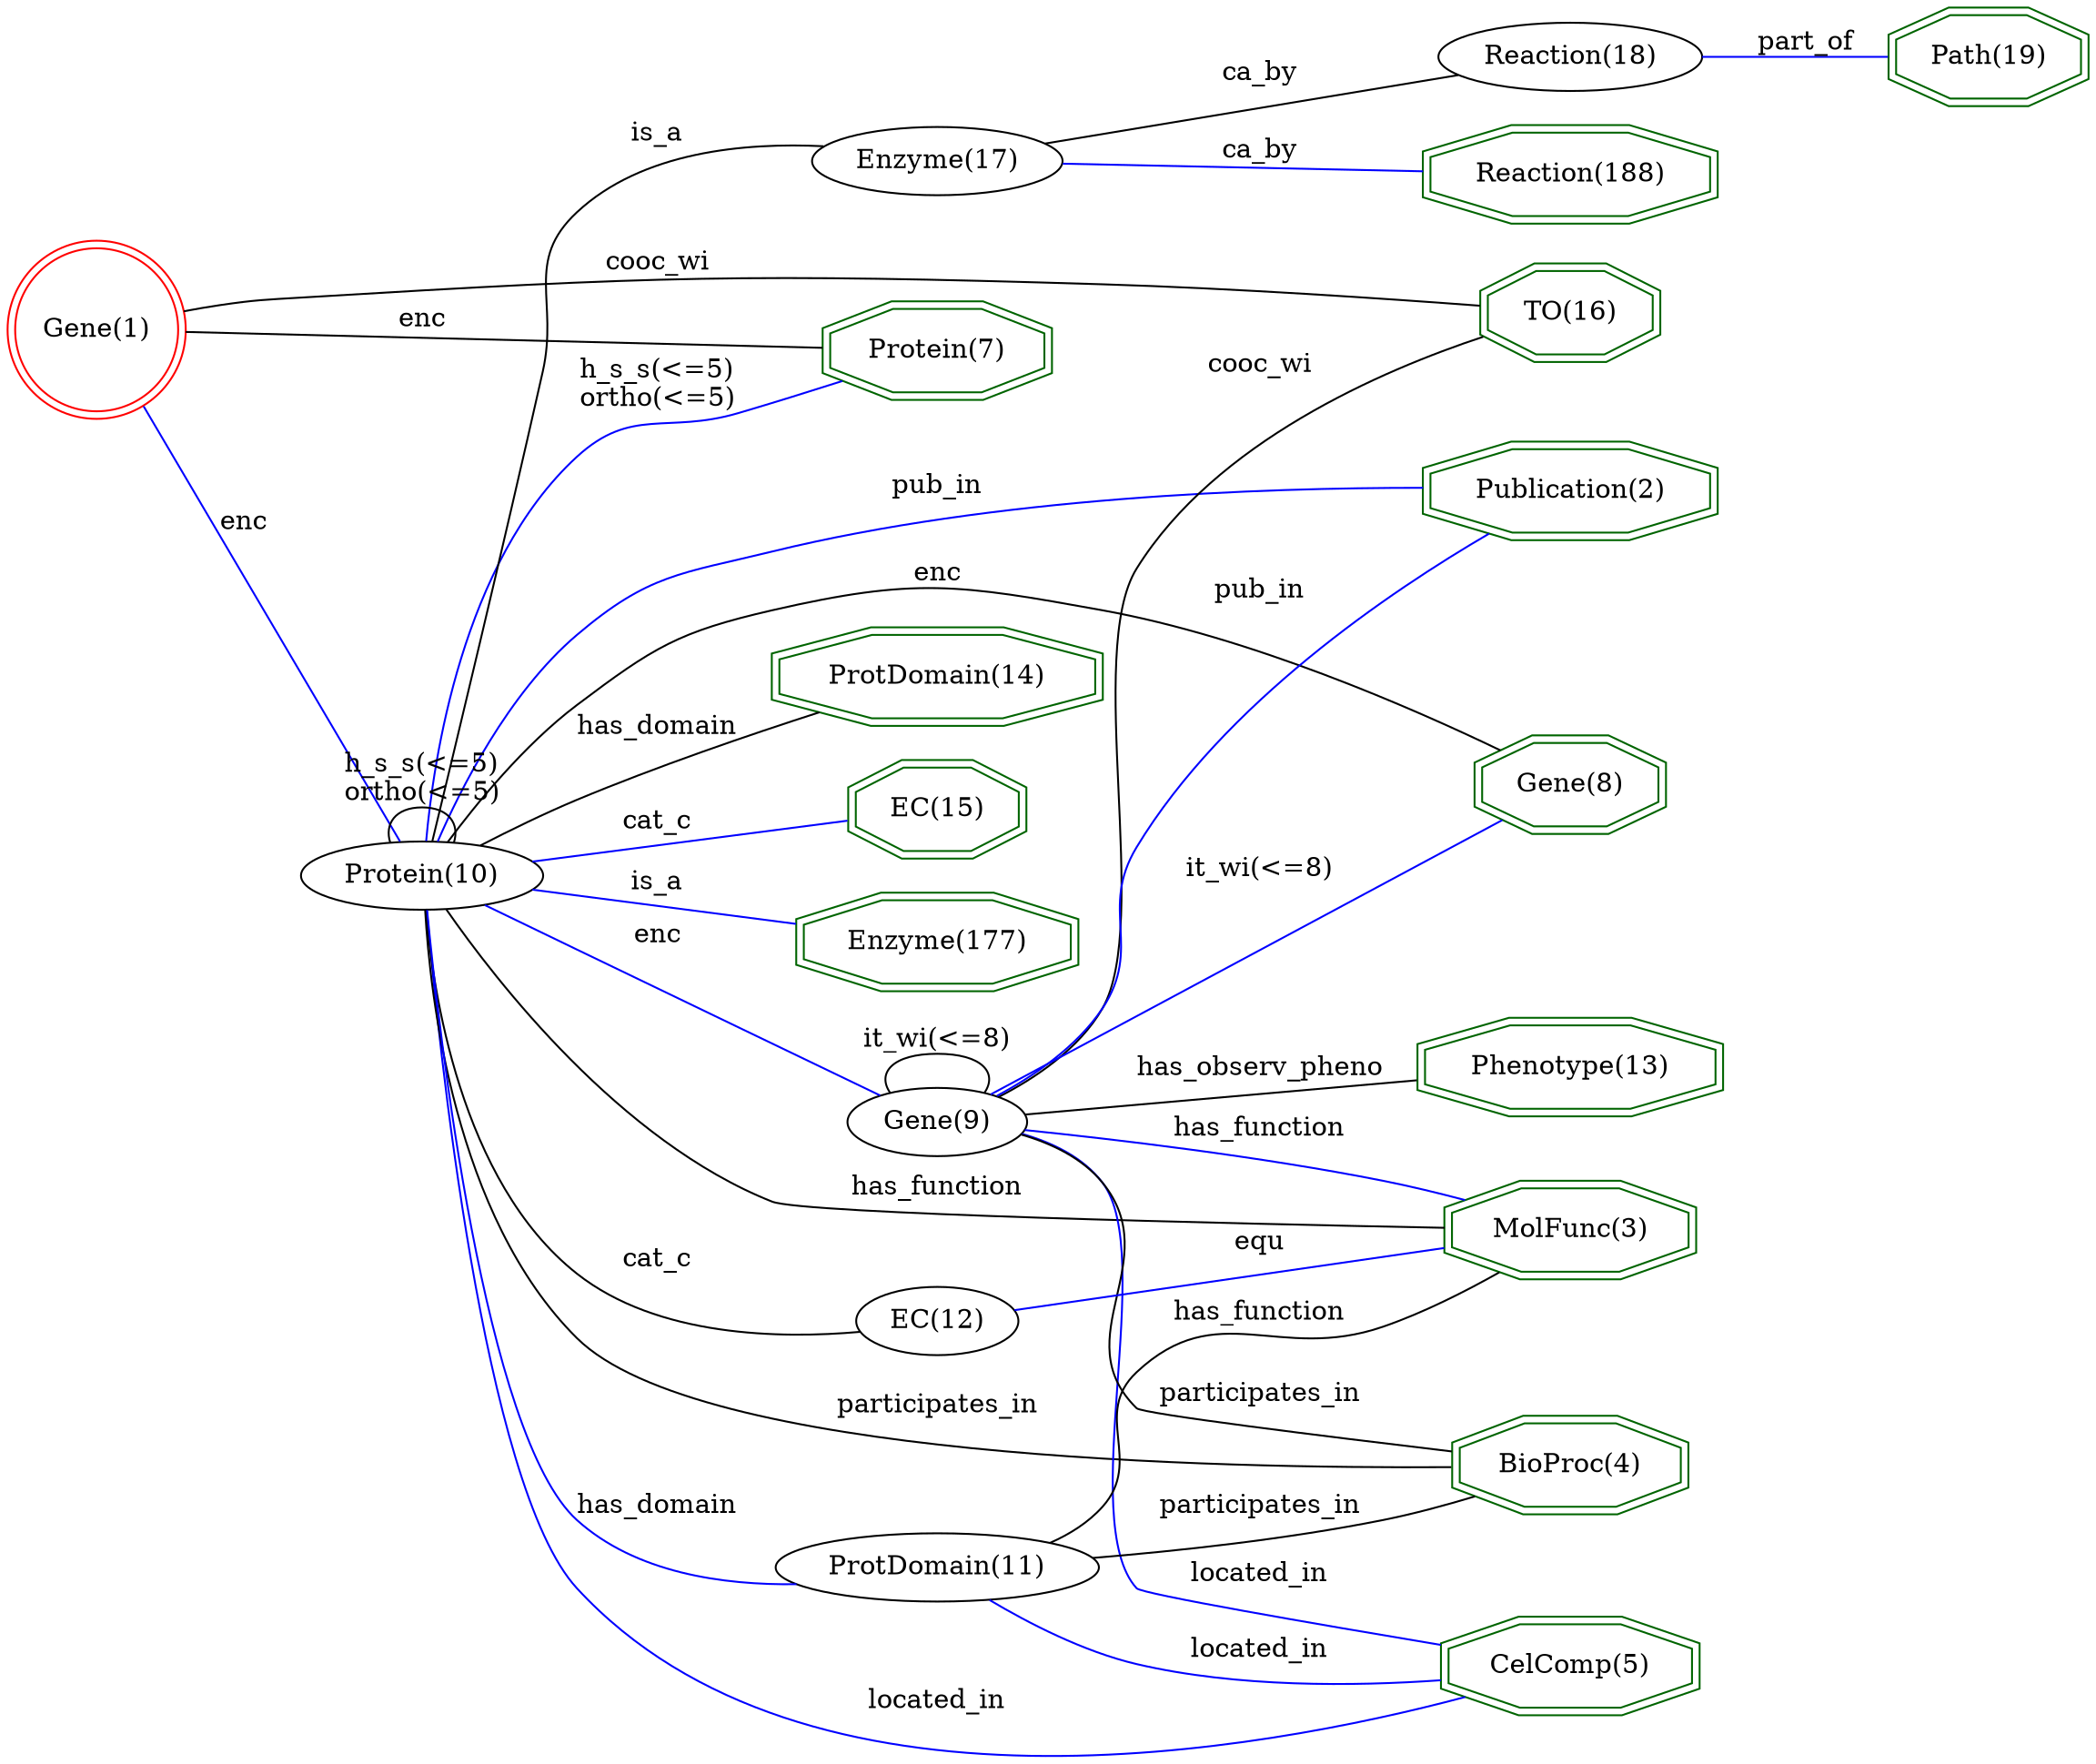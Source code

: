 digraph {
	graph [_draw_="c 9 -#fffffe00 C 7 -#ffffff P 4 0 0 0 852.34 956.4 852.34 956.4 0 ",
		bb="0,0,956.4,852.34",
		dpi=96,
		rankdir=LR,
		xdotversion=1.7
	];
	node [label="\N"];
	"TO(16)"	[_draw_="c 7 -#006400 p 8 752.33 700.88 752.33 715.8 729.21 726.34 696.53 726.34 673.41 715.8 673.41 700.88 696.53 690.34 729.21 690.34 c \
7 -#006400 p 8 756.33 698.31 756.33 718.37 730.08 730.34 695.66 730.34 669.41 718.37 669.41 698.31 695.66 686.34 730.08 686.34 ",
		_ldraw_="F 14 11 -Times-Roman c 7 -#000000 T 712.87 704.14 0 41.74 6 -TO(16) ",
		color=darkgreen,
		height=0.61111,
		pos="712.87,708.34",
		shape=doubleoctagon,
		width=1.2077];
	"MolFunc(3)"	[_draw_="c 7 -#006400 p 8 770.26 251.88 770.26 266.8 736.64 277.34 689.1 277.34 655.48 266.8 655.48 251.88 689.1 241.34 736.64 241.34 c 7 \
-#006400 p 8 774.27 248.95 774.27 269.73 737.26 281.34 688.48 281.34 651.47 269.73 651.47 248.95 688.48 237.34 737.26 237.34 ",
		_ldraw_="F 14 11 -Times-Roman c 7 -#000000 T 712.87 255.14 0 67.66 10 -MolFunc(3) ",
		color=darkgreen,
		height=0.61111,
		pos="712.87,259.34",
		shape=doubleoctagon,
		width=1.7];
	"Phenotype(13)"	[_draw_="c 7 -#006400 p 8 779.98 341.88 779.98 356.8 740.67 367.34 685.07 367.34 645.76 356.8 645.76 341.88 685.07 331.34 740.67 331.34 c \
7 -#006400 p 8 783.96 338.81 783.96 359.87 741.19 371.34 684.55 371.34 641.77 359.87 641.77 338.81 684.55 327.34 741.19 327.34 ",
		_ldraw_="F 14 11 -Times-Roman c 7 -#000000 T 712.87 345.14 0 82.43 13 -Phenotype(13) ",
		color=darkgreen,
		height=0.61111,
		pos="712.87,349.34",
		shape=doubleoctagon,
		width=1.9805];
	"Gene(8)"	[_draw_="c 7 -#006400 p 8 754.98 486.88 754.98 501.8 730.31 512.34 695.43 512.34 670.76 501.8 670.76 486.88 695.43 476.34 730.31 476.34 c \
7 -#006400 p 8 758.96 484.24 758.96 504.44 731.12 516.34 694.61 516.34 666.78 504.44 666.78 484.24 694.61 472.34 731.12 472.34 ",
		_ldraw_="F 14 11 -Times-Roman c 7 -#000000 T 712.87 490.14 0 45.86 7 -Gene(8) ",
		color=darkgreen,
		height=0.61111,
		pos="712.87,494.34",
		shape=doubleoctagon,
		width=1.286];
	"CelComp(5)"	[_draw_="c 7 -#006400 p 8 771.47 32.88 771.47 47.8 737.14 58.34 688.59 58.34 654.27 47.8 654.27 32.88 688.59 22.34 737.14 22.34 c 7 -#006400 \
p 8 775.46 29.93 775.46 50.76 737.74 62.34 688 62.34 650.28 50.76 650.28 29.93 688 18.34 737.74 18.34 ",
		_ldraw_="F 14 11 -Times-Roman c 7 -#000000 T 712.87 36.14 0 69.99 10 -CelComp(5) ",
		color=darkgreen,
		height=0.61111,
		pos="712.87,40.341",
		shape=doubleoctagon,
		width=1.7443];
	"BioProc(4)"	[_draw_="c 7 -#006400 p 8 766.32 135.88 766.32 150.8 735.01 161.34 690.73 161.34 659.42 150.8 659.42 135.88 690.73 125.34 735.01 125.34 c \
7 -#006400 p 8 770.32 133.01 770.32 153.67 735.67 165.34 690.07 165.34 655.42 153.67 655.42 133.01 690.07 121.34 735.67 121.34 ",
		_ldraw_="F 14 11 -Times-Roman c 7 -#000000 T 712.87 139.14 0 62.21 10 -BioProc(4) ",
		color=darkgreen,
		height=0.61111,
		pos="712.87,143.34",
		shape=doubleoctagon,
		width=1.5966];
	"Publication(2)"	[_draw_="c 7 -#006400 p 8 778.77 626.88 778.77 641.8 740.16 652.34 685.57 652.34 646.97 641.8 646.97 626.88 685.57 616.34 740.16 616.34 c \
7 -#006400 p 8 782.78 623.83 782.78 644.85 740.7 656.34 685.04 656.34 642.96 644.85 642.96 623.83 685.04 612.34 740.7 612.34 ",
		_ldraw_="F 14 11 -Times-Roman c 7 -#000000 T 712.87 630.14 0 80.1 14 -Publication(2) ",
		color=darkgreen,
		height=0.61111,
		pos="712.87,634.34",
		shape=doubleoctagon,
		width=1.9362];
	"Reaction(188)"	[_draw_="c 7 -#006400 p 8 778.75 822.88 778.75 837.8 740.16 848.34 685.58 848.34 646.99 837.8 646.99 822.88 685.58 812.34 740.16 812.34 c \
7 -#006400 p 8 782.76 819.83 782.76 840.85 740.7 852.34 685.04 852.34 642.98 840.85 642.98 819.83 685.04 808.34 740.7 808.34 ",
		_ldraw_="F 14 11 -Times-Roman c 7 -#000000 T 712.87 826.14 0 80.08 13 -Reaction(188) ",
		color=darkgreen,
		height=0.61111,
		pos="712.87,830.34",
		shape=doubleoctagon,
		width=1.9359];
	"Path(19)"	[_draw_="c 7 -#006400 p 8 952.32 764.88 952.32 779.8 926.65 790.34 890.35 790.34 864.68 779.8 864.68 764.88 890.35 754.34 926.65 754.34 c \
7 -#006400 p 8 956.31 762.2 956.31 782.48 927.44 794.34 889.56 794.34 860.69 782.48 860.69 762.2 889.56 750.34 927.44 750.34 ",
		_ldraw_="F 14 11 -Times-Roman c 7 -#000000 T 908.5 768.14 0 48.21 8 -Path(19) ",
		color=darkgreen,
		height=0.61111,
		pos="908.5,772.34",
		shape=doubleoctagon,
		width=1.3307];
	"Protein(7)"	[_draw_="c 7 -#006400 p 8 473.21 688.88 473.21 703.8 444.2 714.34 403.18 714.34 374.17 703.8 374.17 688.88 403.18 678.34 444.2 678.34 c 7 \
-#006400 p 8 477.19 686.08 477.19 706.6 444.9 718.34 402.48 718.34 370.19 706.6 370.19 686.08 402.48 674.34 444.9 674.34 ",
		_ldraw_="F 14 11 -Times-Roman c 7 -#000000 T 423.69 692.14 0 56.77 10 -Protein(7) ",
		color=darkgreen,
		height=0.61111,
		pos="423.69,696.34",
		shape=doubleoctagon,
		width=1.4931];
	"ProtDomain(14)"	[_draw_="c 7 -#006400 p 8 497.55 526.88 497.55 541.8 454.28 552.34 393.1 552.34 349.84 541.8 349.84 526.88 393.1 516.34 454.28 516.34 c 7 \
-#006400 p 8 501.55 523.74 501.55 544.94 454.76 556.34 392.62 556.34 345.83 544.94 345.83 523.74 392.62 512.34 454.76 512.34 ",
		_ldraw_="F 14 11 -Times-Roman c 7 -#000000 T 423.69 530.14 0 91.77 14 -ProtDomain(14) ",
		color=darkgreen,
		height=0.61111,
		pos="423.69,534.34",
		shape=doubleoctagon,
		width=2.1578];
	"EC(15)"	[_draw_="c 7 -#006400 p 8 462.92 464.88 462.92 479.8 439.94 490.34 407.44 490.34 384.46 479.8 384.46 464.88 407.44 454.34 439.94 454.34 c \
7 -#006400 p 8 466.93 462.32 466.93 482.36 440.82 494.34 406.56 494.34 380.45 482.36 380.45 462.32 406.56 450.34 440.82 450.34 ",
		_ldraw_="F 14 11 -Times-Roman c 7 -#000000 T 423.69 468.14 0 41.21 6 -EC(15) ",
		color=darkgreen,
		height=0.61111,
		pos="423.69,472.34",
		shape=doubleoctagon,
		width=1.1977];
	"Gene(1)"	[_draw_="c 7 -#ff0000 e 43.08 704.34 39.15 39.15 c 7 -#ff0000 e 43.08 704.34 43.15 43.15 ",
		_ldraw_="F 14 11 -Times-Roman c 7 -#000000 T 43.08 700.14 0 45.86 7 -Gene(1) ",
		color=red,
		height=1.1966,
		pos="43.077,704.34",
		shape=doublecircle,
		width=1.1966];
	"Gene(1)" -> "TO(16)"	[_draw_="c 7 -#000000 B 13 85.31 714.02 91.6 715.28 98.03 716.44 104.15 717.34 120.66 719.78 124.92 719.39 141.58 720.34 301.26 729.47 341.6 \
734.54 501.37 727.34 559.66 724.72 626.74 718.02 669.21 713.33 ",
		_ldraw_="F 14 11 -Times-Roman c 7 -#000000 T 294.18 733.14 0 47.43 7 -cooc_wi ",
		arrowhead=none,
		color=black,
		label=cooc_wi,
		lp="294.18,737.34",
		pos="85.311,714.02 91.598,715.28 98.031,716.44 104.15,717.34 120.66,719.78 124.92,719.39 141.58,720.34 301.26,729.47 341.6,734.54 501.37,\
727.34 559.66,724.72 626.74,718.02 669.21,713.33"];
	"Gene(1)" -> "Protein(7)"	[_draw_="c 7 -#000000 B 4 86.41 703.45 155.97 701.98 294.29 699.05 370.06 697.45 ",
		_ldraw_="F 14 11 -Times-Roman c 7 -#000000 T 191.97 705.14 0 19.43 3 -enc ",
		arrowhead=none,
		color=black,
		label=enc,
		lp="191.97,709.34",
		pos="86.407,703.45 155.97,701.98 294.29,699.05 370.06,697.45"];
	"Protein(10)"	[_draw_="c 7 -#000000 e 191.97 441.34 50.27 18 ",
		_ldraw_="F 14 11 -Times-Roman c 7 -#000000 T 191.97 437.14 0 63.77 11 -Protein(10) ",
		height=0.5,
		pos="191.97,441.34",
		width=1.3996];
	"Gene(1)" -> "Protein(10)"	[_draw_="c 7 -#0000ff B 4 64.97 666.94 97.12 609.36 157.51 501.24 181.14 458.94 ",
		_ldraw_="F 14 11 -Times-Roman c 7 -#000000 T 113.87 600.14 0 19.43 3 -enc ",
		arrowhead=none,
		color=blue,
		label=enc,
		lp="113.87,604.34",
		pos="64.967,666.94 97.125,609.36 157.51,501.24 181.14,458.94"];
	"Enzyme(177)"	[_draw_="c 7 -#006400 p 8 486.76 402.88 486.76 417.8 449.81 428.34 397.57 428.34 360.62 417.8 360.62 402.88 397.57 392.34 449.81 392.34 c \
7 -#006400 p 8 490.76 399.87 490.76 420.81 450.37 432.34 397.01 432.34 356.62 420.81 356.62 399.87 397.01 388.34 450.37 388.34 ",
		_ldraw_="F 14 11 -Times-Roman c 7 -#000000 T 423.69 406.14 0 76.19 11 -Enzyme(177) ",
		color=darkgreen,
		height=0.61111,
		pos="423.69,410.34",
		shape=doubleoctagon,
		width=1.8621];
	"Gene(9)"	[_draw_="c 7 -#000000 e 423.69 320.34 39.15 18 ",
		_ldraw_="F 14 11 -Times-Roman c 7 -#000000 T 423.69 316.14 0 45.86 7 -Gene(9) ",
		height=0.5,
		pos="423.69,320.34",
		width=1.0855];
	"Gene(9)" -> "TO(16)"	[_draw_="c 7 -#000000 B 10 451.08 333.21 468.53 343.22 490.17 358.85 501.37 379.34 546.3 461.54 470.41 509.48 519.37 589.34 554.28 646.28 \
627.71 680.08 673.11 696.35 ",
		_ldraw_="F 14 11 -Times-Roman c 7 -#000000 T 571.47 677.14 0 47.43 7 -cooc_wi ",
		arrowhead=none,
		color=black,
		label=cooc_wi,
		lp="571.47,681.34",
		pos="451.08,333.21 468.53,343.22 490.17,358.85 501.37,379.34 546.3,461.54 470.41,509.48 519.37,589.34 554.28,646.28 627.71,680.08 673.11,\
696.35"];
	"Gene(9)" -> "MolFunc(3)"	[_draw_="c 7 -#0000ff B 7 460.77 314.19 500.73 307.2 566.99 295.1 623.57 282.34 635.93 279.55 649.19 276.26 661.58 273.05 ",
		_ldraw_="F 14 11 -Times-Roman c 7 -#000000 T 571.47 306.14 0 72.32 12 -has_function ",
		arrowhead=none,
		color=blue,
		label=has_function,
		lp="571.47,310.34",
		pos="460.77,314.19 500.73,307.2 566.99,295.1 623.57,282.34 635.93,279.55 649.19,276.26 661.58,273.05"];
	"Gene(9)" -> "Phenotype(13)"	[_draw_="c 7 -#000000 B 4 461.94 324.1 507.32 328.68 584.93 336.52 641.65 342.25 ",
		_ldraw_="F 14 11 -Times-Roman c 7 -#000000 T 571.47 343.14 0 104.2 16 -has_observ_pheno ",
		arrowhead=none,
		color=black,
		label=has_observ_pheno,
		lp="571.47,347.34",
		pos="461.94,324.1 507.32,328.68 584.93,336.52 641.65,342.25"];
	"Gene(9)" -> "Gene(8)"	[_draw_="c 7 -#0000ff B 4 448.19 334.58 500.57 366.32 626.72 442.75 683.43 477.11 ",
		_ldraw_="F 14 11 -Times-Roman c 7 -#000000 T 571.47 441.14 0 60.89 10 -it_wi(<=8) ",
		arrowhead=none,
		color=blue,
		label="it_wi(<=8)",
		lp="571.47,445.34",
		pos="448.19,334.58 500.57,366.32 626.72,442.75 683.43,477.11"];
	"Gene(9)" -> "CelComp(5)"	[_draw_="c 7 -#0000ff B 10 461.8 315.99 476.38 312.33 491.87 305.62 501.37 293.34 530.3 255.95 488.1 116.8 519.37 81.34 523.86 76.25 597.03 \
61.67 651.84 51.35 ",
		_ldraw_="F 14 11 -Times-Roman c 7 -#000000 T 571.47 84.14 0 58.31 10 -located_in ",
		arrowhead=none,
		color=blue,
		label=located_in,
		lp="571.47,88.341",
		pos="461.8,315.99 476.38,312.33 491.87,305.62 501.37,293.34 530.3,255.95 488.1,116.8 519.37,81.341 523.86,76.248 597.03,61.665 651.84,\
51.346"];
	"Gene(9)" -> "BioProc(4)"	[_draw_="c 7 -#000000 B 10 461.81 315.59 476.22 311.86 491.57 305.2 501.37 293.34 535.72 251.77 481.35 211.58 519.37 173.34 524.21 168.48 \
600.24 157.73 655.28 150.51 ",
		_ldraw_="F 14 11 -Times-Roman c 7 -#000000 T 571.47 176.14 0 82.41 15 -participates_in ",
		arrowhead=none,
		color=black,
		label=participates_in,
		lp="571.47,180.34",
		pos="461.81,315.59 476.22,311.86 491.57,305.2 501.37,293.34 535.72,251.77 481.35,211.58 519.37,173.34 524.21,168.48 600.24,157.73 655.28,\
150.51"];
	"Gene(9)" -> "Publication(2)"	[_draw_="c 7 -#0000ff B 10 450.18 333.75 467.21 344.01 488.73 359.71 501.37 379.34 520.41 408.89 501.69 425.97 519.37 456.34 559.78 525.78 \
635.97 584.08 679.4 613.59 ",
		_ldraw_="F 14 11 -Times-Roman c 7 -#000000 T 571.47 574.14 0 38.89 6 -pub_in ",
		arrowhead=none,
		color=blue,
		label=pub_in,
		lp="571.47,578.34",
		pos="450.18,333.75 467.21,344.01 488.73,359.71 501.37,379.34 520.41,408.89 501.69,425.97 519.37,456.34 559.78,525.78 635.97,584.08 679.4,\
613.59"];
	"Gene(9)" -> "Gene(9)"	[_draw_="c 7 -#000000 B 7 402.03 335.51 395.47 346 402.69 356.34 423.69 356.34 444.69 356.34 451.91 346 445.35 335.51 ",
		_ldraw_="F 14 11 -Times-Roman c 7 -#000000 T 423.69 359.14 0 60.89 10 -it_wi(<=8) ",
		arrowhead=none,
		color=black,
		label="it_wi(<=8)",
		lp="423.69,363.34",
		pos="402.03,335.51 395.47,346 402.69,356.34 423.69,356.34 444.69,356.34 451.91,346 445.35,335.51"];
	"Reaction(18)"	[_draw_="c 7 -#000000 e 712.87 772.34 56.04 18 ",
		_ldraw_="F 14 11 -Times-Roman c 7 -#000000 T 712.87 768.14 0 73.08 12 -Reaction(18) ",
		height=0.5,
		pos="712.87,772.34",
		width=1.5631];
	"Reaction(18)" -> "Path(19)"	[_draw_="c 7 -#0000ff B 4 769.36 772.34 798.19 772.34 833.04 772.34 860.52 772.34 ",
		_ldraw_="F 14 11 -Times-Roman c 7 -#000000 T 822.38 775.14 0 40.43 7 -part_of ",
		arrowhead=none,
		color=blue,
		label=part_of,
		lp="822.38,779.34",
		pos="769.36,772.34 798.19,772.34 833.04,772.34 860.52,772.34"];
	"EC(12)"	[_draw_="c 7 -#000000 e 423.69 266.34 36.28 18 ",
		_ldraw_="F 14 11 -Times-Roman c 7 -#000000 T 423.69 262.14 0 41.21 6 -EC(12) ",
		height=0.5,
		pos="423.69,266.34",
		width=1.0039];
	"EC(12)" -> "MolFunc(3)"	[_draw_="c 7 -#0000ff B 4 459.9 265.48 507.61 264.32 593.46 262.23 651.55 260.81 ",
		_ldraw_="F 14 11 -Times-Roman c 7 -#000000 T 571.47 267.14 0 20.21 3 -equ ",
		arrowhead=none,
		color=blue,
		label=equ,
		lp="571.47,271.34",
		pos="459.9,265.48 507.61,264.32 593.46,262.23 651.55,260.81"];
	"ProtDomain(11)"	[_draw_="c 7 -#000000 e 423.69 89.34 68 18 ",
		_ldraw_="F 14 11 -Times-Roman c 7 -#000000 T 423.69 85.14 0 91.25 14 -ProtDomain(11) ",
		height=0.5,
		pos="423.69,89.341",
		width=1.8819];
	"ProtDomain(11)" -> "MolFunc(3)"	[_draw_="c 7 -#000000 B 13 473.27 101.72 483.76 106.38 493.91 112.73 501.37 121.34 522.4 145.63 496.27 169.02 519.37 191.34 553.48 224.29 \
578.93 198.33 623.57 214.34 642.68 221.19 662.94 231.29 679.22 240.18 ",
		_ldraw_="F 14 11 -Times-Roman c 7 -#000000 T 571.47 217.14 0 72.32 12 -has_function ",
		arrowhead=none,
		color=black,
		label=has_function,
		lp="571.47,221.34",
		pos="473.27,101.72 483.76,106.38 493.91,112.73 501.37,121.34 522.4,145.63 496.27,169.02 519.37,191.34 553.48,224.29 578.93,198.33 623.57,\
214.34 642.68,221.19 662.94,231.29 679.22,240.18"];
	"ProtDomain(11)" -> "CelComp(5)"	[_draw_="c 7 -#0000ff B 7 449.55 72.68 467.96 61.39 494.11 47.45 519.37 41.34 562.09 31.01 611.71 31.03 649.88 33.49 ",
		_ldraw_="F 14 11 -Times-Roman c 7 -#000000 T 571.47 44.14 0 58.31 10 -located_in ",
		arrowhead=none,
		color=blue,
		label=located_in,
		lp="571.47,48.341",
		pos="449.55,72.681 467.96,61.388 494.11,47.447 519.37,41.341 562.09,31.014 611.71,31.033 649.88,33.493"];
	"ProtDomain(11)" -> "BioProc(4)"	[_draw_="c 7 -#000000 B 7 488.34 94.76 527.62 98.82 578.87 105.41 623.57 115.34 638.64 118.69 654.83 123.46 669.17 128.12 ",
		_ldraw_="F 14 11 -Times-Roman c 7 -#000000 T 571.47 118.14 0 82.41 15 -participates_in ",
		arrowhead=none,
		color=black,
		label=participates_in,
		lp="571.47,122.34",
		pos="488.34,94.764 527.62,98.824 578.87,105.41 623.57,115.34 638.64,118.69 654.83,123.46 669.17,128.12"];
	"Protein(10)" -> "MolFunc(3)"	[_draw_="c 7 -#000000 B 10 198.16 423.32 212.51 377.64 257.6 258.57 346.01 225.34 418.14 198.22 443.32 215.88 519.37 228.34 563.63 235.59 \
613.65 243.64 651.6 249.72 ",
		_ldraw_="F 14 11 -Times-Roman c 7 -#000000 T 423.69 228.14 0 72.32 12 -has_function ",
		arrowhead=none,
		color=black,
		label=has_function,
		lp="423.69,232.34",
		pos="198.16,423.32 212.51,377.64 257.6,258.57 346.01,225.34 418.14,198.22 443.32,215.88 519.37,228.34 563.63,235.59 613.65,243.64 651.6,\
249.72"];
	"Protein(10)" -> "Gene(8)"	[_draw_="c 7 -#000000 B 10 204.7 459.02 216.99 476.51 237.63 503.24 260.35 521.34 293.83 548.01 304.41 555.28 346.01 565.34 468.02 594.84 \
615.21 538.86 679.35 510.01 ",
		_ldraw_="F 14 11 -Times-Roman c 7 -#000000 T 423.69 577.14 0 19.43 3 -enc ",
		arrowhead=none,
		color=black,
		label=enc,
		lp="423.69,581.34",
		pos="204.7,459.02 216.99,476.51 237.63,503.24 260.35,521.34 293.83,548.01 304.41,555.28 346.01,565.34 468.02,594.84 615.21,538.86 679.35,\
510.01"];
	"Protein(10)" -> "CelComp(5)"	[_draw_="c 7 -#0000ff B 7 194.11 423.04 198.52 357.49 216.5 135.56 260.35 82.34 357.73 -35.83 567.78 1.32 663.08 25.99 ",
		_ldraw_="F 14 11 -Times-Roman c 7 -#000000 T 423.69 24.14 0 58.31 10 -located_in ",
		arrowhead=none,
		color=blue,
		label=located_in,
		lp="423.69,28.341",
		pos="194.11,423.04 198.52,357.49 216.5,135.56 260.35,82.341 357.73,-35.829 567.78,1.3197 663.08,25.988"];
	"Protein(10)" -> "BioProc(4)"	[_draw_="c 7 -#000000 B 7 193.93 423.17 196.96 383.48 209.43 288.02 260.35 231.34 360.96 119.35 558.21 124.57 655.23 135.11 ",
		_ldraw_="F 14 11 -Times-Roman c 7 -#000000 T 423.69 172.14 0 82.41 15 -participates_in ",
		arrowhead=none,
		color=black,
		label=participates_in,
		lp="423.69,176.34",
		pos="193.93,423.17 196.96,383.48 209.43,288.02 260.35,231.34 360.96,119.35 558.21,124.57 655.23,135.11"];
	"Protein(10)" -> "Publication(2)"	[_draw_="c 7 -#0000ff B 10 199.54 459.52 209.3 484.24 229.82 528.44 260.35 555.34 291.47 582.76 305.94 581.64 346.01 592.34 447.16 619.36 \
568.6 629 642.99 632.44 ",
		_ldraw_="F 14 11 -Times-Roman c 7 -#000000 T 423.69 624.14 0 38.89 6 -pub_in ",
		arrowhead=none,
		color=blue,
		label=pub_in,
		lp="423.69,628.34",
		pos="199.54,459.52 209.3,484.24 229.82,528.44 260.35,555.34 291.47,582.76 305.94,581.64 346.01,592.34 447.16,619.36 568.6,629 642.99,\
632.44"];
	"Protein(10)" -> "Protein(7)"	[_draw_="c 7 -#0000ff B 10 193.95 459.4 197 497.86 209.51 588.51 260.35 639.34 282.81 661.79 298.03 651.86 328.01 662.34 345.82 668.56 365.45 \
675.59 382.2 681.63 ",
		_ldraw_="F 14 11 -Times-Roman c 7 -#000000 T 294.18 679.14 0 64.01 10 -h_s_s(<=5) F 14 11 -Times-Roman c 7 -#000000 T 294.18 665.14 0 61.67 \
10 -ortho(<=5) ",
		arrowhead=none,
		color=blue,
		label="h_s_s(<=5)\northo(<=5)",
		lp="294.18,676.34",
		pos="193.95,459.4 197,497.86 209.51,588.51 260.35,639.34 282.81,661.79 298.03,651.86 328.01,662.34 345.82,668.56 365.45,675.59 382.2,\
681.63"];
	"Protein(10)" -> "ProtDomain(14)"	[_draw_="c 7 -#000000 B 7 219.39 456.67 231.63 463.45 246.51 471.26 260.35 477.34 295.9 492.97 337.21 507.42 369.26 517.87 ",
		_ldraw_="F 14 11 -Times-Roman c 7 -#000000 T 294.18 506.14 0 67.66 10 -has_domain ",
		arrowhead=none,
		color=black,
		label=has_domain,
		lp="294.18,510.34",
		pos="219.39,456.67 231.63,463.45 246.51,471.26 260.35,477.34 295.9,492.97 337.21,507.42 369.26,517.87"];
	"Protein(10)" -> "EC(15)"	[_draw_="c 7 -#0000ff B 4 239.46 447.61 280.75 453.19 340.59 461.26 380.53 466.65 ",
		_ldraw_="F 14 11 -Times-Roman c 7 -#000000 T 294.18 462.14 0 29.53 5 -cat_c ",
		arrowhead=none,
		color=blue,
		label=cat_c,
		lp="294.18,466.34",
		pos="239.46,447.61 280.75,453.19 340.59,461.26 380.53,466.65"];
	"Protein(10)" -> "Enzyme(177)"	[_draw_="c 7 -#0000ff B 4 239.46 435.07 273.02 430.54 318.83 424.36 356.25 419.31 ",
		_ldraw_="F 14 11 -Times-Roman c 7 -#000000 T 294.18 435.14 0 22.55 4 -is_a ",
		arrowhead=none,
		color=blue,
		label=is_a,
		lp="294.18,439.34",
		pos="239.46,435.07 273.02,430.54 318.83,424.36 356.25,419.31"];
	"Protein(10)" -> "Gene(9)"	[_draw_="c 7 -#0000ff B 4 221.14 426.5 266.18 402.78 353.77 356.64 397.12 333.81 ",
		_ldraw_="F 14 11 -Times-Roman c 7 -#000000 T 294.18 409.14 0 19.43 3 -enc ",
		arrowhead=none,
		color=blue,
		label=enc,
		lp="294.18,413.34",
		pos="221.14,426.5 266.18,402.78 353.77,356.64 397.12,333.81"];
	"Protein(10)" -> "EC(12)"	[_draw_="c 7 -#000000 B 10 204.9 423.61 217.5 405.58 238.53 377.39 260.35 356.34 294.37 323.53 304.23 315.43 346.01 293.34 360.36 285.75 \
377.29 279.54 391.59 274.99 ",
		_ldraw_="F 14 11 -Times-Roman c 7 -#000000 T 294.18 359.14 0 29.53 5 -cat_c ",
		arrowhead=none,
		color=black,
		label=cat_c,
		lp="294.18,363.34",
		pos="204.9,423.61 217.5,405.58 238.53,377.39 260.35,356.34 294.37,323.53 304.23,315.43 346.01,293.34 360.36,285.75 377.29,279.54 391.59,\
274.99"];
	"Protein(10)" -> "ProtDomain(11)"	[_draw_="c 7 -#0000ff B 7 194.08 423.11 198.28 360.9 215.24 158.47 260.35 115.34 286.25 90.59 325.77 83.86 359.33 83.42 ",
		_ldraw_="F 14 11 -Times-Roman c 7 -#000000 T 294.18 118.14 0 67.66 10 -has_domain ",
		arrowhead=none,
		color=blue,
		label=has_domain,
		lp="294.18,122.34",
		pos="194.08,423.11 198.28,360.9 215.24,158.47 260.35,115.34 286.25,90.588 325.77,83.856 359.33,83.425"];
	"Protein(10)" -> "Protein(10)"	[_draw_="c 7 -#000000 B 7 178.04 458.75 175.44 468.43 180.08 477.34 191.97 477.34 203.85 477.34 208.49 468.43 205.89 458.75 ",
		_ldraw_="F 14 11 -Times-Roman c 7 -#000000 T 191.97 494.14 0 64.01 10 -h_s_s(<=5) F 14 11 -Times-Roman c 7 -#000000 T 191.97 480.14 0 61.67 \
10 -ortho(<=5) ",
		arrowhead=none,
		color=black,
		label="h_s_s(<=5)\northo(<=5)",
		lp="191.97,491.34",
		pos="178.04,458.75 175.44,468.43 180.08,477.34 191.97,477.34 203.85,477.34 208.49,468.43 205.89,458.75"];
	"Enzyme(17)"	[_draw_="c 7 -#000000 e 423.69 792.34 53.63 18 ",
		_ldraw_="F 14 11 -Times-Roman c 7 -#000000 T 423.69 788.14 0 69.19 10 -Enzyme(17) ",
		height=0.5,
		pos="423.69,792.34",
		width=1.4949];
	"Protein(10)" -> "Enzyme(17)"	[_draw_="c 7 -#000000 B 7 196.7 459.55 210.63 527.57 258.94 762.98 260.35 764.34 289.46 792.45 335.99 798.04 371.79 797.42 ",
		_ldraw_="F 14 11 -Times-Roman c 7 -#000000 T 294.18 798.14 0 22.55 4 -is_a ",
		arrowhead=none,
		color=black,
		label=is_a,
		lp="294.18,802.34",
		pos="196.7,459.55 210.63,527.57 258.94,762.98 260.35,764.34 289.46,792.45 335.99,798.04 371.79,797.42"];
	"Enzyme(17)" -> "Reaction(188)"	[_draw_="c 7 -#0000ff B 4 474.06 798.87 520.65 805.04 590.92 814.34 643.01 821.23 ",
		_ldraw_="F 14 11 -Times-Roman c 7 -#000000 T 571.47 821.14 0 33.43 5 -ca_by ",
		arrowhead=none,
		color=blue,
		label=ca_by,
		lp="571.47,825.34",
		pos="474.06,798.87 520.65,805.04 590.92,814.34 643.01,821.23"];
	"Enzyme(17)" -> "Reaction(18)"	[_draw_="c 7 -#000000 B 4 476.7 788.72 527.93 785.15 605.88 779.72 657.81 776.11 ",
		_ldraw_="F 14 11 -Times-Roman c 7 -#000000 T 571.47 788.14 0 33.43 5 -ca_by ",
		arrowhead=none,
		color=black,
		label=ca_by,
		lp="571.47,792.34",
		pos="476.7,788.72 527.93,785.15 605.88,779.72 657.81,776.11"];
}
